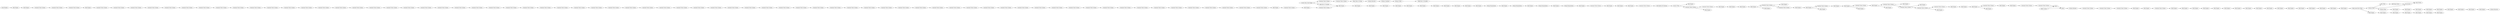 digraph {
	"5158314189522427130_37" [label="Constant Value Column"]
	"-2739878295547369211_128" [label="Rule Engine"]
	"5158314189522427130_33" [label="Constant Value Column"]
	"-2739878295547369211_229" [label="Constant Value Column"]
	"-2739878295547369211_217" [label="Column Filter"]
	"5158314189522427130_45" [label="Constant Value Column"]
	"-2739878295547369211_140" [label="Rule Engine"]
	"5158314189522427130_83" [label="Constant Value Column"]
	"-2739878295547369211_90" [label="Rule Engine"]
	"-2739878295547369211_232" [label="Constant Value Column"]
	"-2739878295547369211_130" [label="Constant Value Column"]
	"5158314189522427130_28" [label="Constant Value Column"]
	"-2739878295547369211_135" [label="Rule Engine"]
	"5158314189522427130_60" [label="Constant Value Column"]
	"-2739878295547369211_136" [label="Rule Engine"]
	"5158314189522427130_5" [label="Constant Value Column"]
	"-2739878295547369211_149" [label="Rule Engine"]
	"-2739878295547369211_195" [label="Rule Engine"]
	"5158314189522427130_70" [label="Constant Value Column"]
	"5158314189522427130_72" [label="Constant Value Column"]
	"-2739878295547369211_161" [label="Constant Value Column"]
	"-2739878295547369211_171" [label="Rule Engine"]
	"-2739878295547369211_150" [label="Rule Engine"]
	"-2739878295547369211_176" [label="Constant Value Column"]
	"5158314189522427130_49" [label="Constant Value Column"]
	"-2739878295547369211_219" [label="Rule Engine"]
	"5158314189522427130_4" [label="Constant Value Column"]
	"-2739878295547369211_122" [label="Rule Engine"]
	"5158314189522427130_47" [label="Constant Value Column"]
	"-2739878295547369211_218" [label="Column Resorter"]
	"-2739878295547369211_111" [label="Rule Engine"]
	"-2739878295547369211_119" [label="Rule Engine"]
	"5158314189522427130_61" [label="Constant Value Column"]
	"5158314189522427130_35" [label="Constant Value Column"]
	"5158314189522427130_19" [label="Constant Value Column"]
	"5158314189522427130_30" [label="Constant Value Column"]
	"-2739878295547369211_156" [label="Rule Engine"]
	"-2739878295547369211_121" [label="Rule Engine"]
	"-2739878295547369211_146" [label="Rule Engine"]
	"-2739878295547369211_170" [label="Rule Engine"]
	"-2739878295547369211_203" [label="Rule Engine"]
	"5158314189522427130_57" [label="Constant Value Column"]
	"5158314189522427130_7" [label="Constant Value Column"]
	"5158314189522427130_12" [label="Constant Value Column"]
	"-2739878295547369211_147" [label="Rule Engine"]
	"-2739878295547369211_172" [label="Rule Engine"]
	"-2739878295547369211_118" [label="Rule Engine"]
	"-2739878295547369211_239" [label="Constant Value Column"]
	"5158314189522427130_25" [label="Constant Value Column"]
	"5158314189522427130_31" [label="Constant Value Column"]
	"-2739878295547369211_103" [label="Rule Engine"]
	"-2739878295547369211_180" [label="Table Row to Variable"]
	"5158314189522427130_82" [label="Rule Engine"]
	"5158314189522427130_80" [label="Rule Engine"]
	"-2739878295547369211_114" [label="Rule Engine"]
	"-2739878295547369211_226" [label="String Manipulation"]
	"-2739878295547369211_228" [label="Rule Engine"]
	"5158314189522427130_22" [label="Constant Value Column"]
	"5158314189522427130_11" [label="Constant Value Column"]
	"5158314189522427130_53" [label="Constant Value Column"]
	"5158314189522427130_38" [label="Constant Value Column"]
	"-2739878295547369211_115" [label="Rule Engine"]
	"5158314189522427130_16" [label="Constant Value Column"]
	"-2739878295547369211_142" [label="Rule Engine"]
	"-2739878295547369211_87" [label="Rule Engine"]
	"-2739878295547369211_169" [label="Rule Engine"]
	"5158314189522427130_43" [label="Constant Value Column"]
	"-2739878295547369211_168" [label="Rule Engine"]
	"-2739878295547369211_167" [label="Excel Writer"]
	"-2739878295547369211_109" [label="Rule Engine"]
	"-2739878295547369211_91" [label="Rule Engine"]
	"-2739878295547369211_86" [label="Rule Engine"]
	"-2739878295547369211_131" [label="Constant Value Column"]
	"5158314189522427130_40" [label="Constant Value Column"]
	"-2739878295547369211_216" [label="Rule Engine"]
	"-2739878295547369211_165" [label="Rule Engine"]
	"5158314189522427130_55" [label="Constant Value Column"]
	"5158314189522427130_13" [label="Constant Value Column"]
	"5158314189522427130_14" [label="Constant Value Column"]
	"-2739878295547369211_143" [label="Rule Engine"]
	"5158314189522427130_34" [label="Constant Value Column"]
	"-2739878295547369211_102" [label="Rule Engine"]
	"5158314189522427130_24" [label="Constant Value Column"]
	"-2739878295547369211_100" [label="Rule Engine"]
	"-2739878295547369211_159" [label="Table Creator"]
	"5158314189522427130_36" [label="Constant Value Column"]
	"-2739878295547369211_132" [label="Rule Engine"]
	"-2739878295547369211_145" [label="Rule Engine"]
	"-2739878295547369211_117" [label="Rule Engine"]
	"5158314189522427130_59" [label="Constant Value Column"]
	"5158314189522427130_20" [label="Constant Value Column"]
	"5158314189522427130_44" [label="Constant Value Column"]
	"-2739878295547369211_236" [label="Constant Value Column"]
	"-2739878295547369211_209" [label="Rule Engine"]
	"-2739878295547369211_148" [label="Rule Engine"]
	"5158314189522427130_42" [label="Constant Value Column"]
	"5158314189522427130_71" [label="Constant Value Column"]
	"-2739878295547369211_83" [label="Rule Engine"]
	"-2739878295547369211_94" [label="Column Filter"]
	"-2739878295547369211_237" [label="Constant Value Column"]
	"-2739878295547369211_151" [label="Column Filter"]
	"-2739878295547369211_160" [label=Joiner]
	"-2739878295547369211_107" [label="Rule Engine"]
	"-2739878295547369211_158" [label=Joiner]
	"-2739878295547369211_144" [label="Rule Engine"]
	"-2739878295547369211_88" [label="Rule Engine"]
	"-2739878295547369211_96" [label="Rule Engine"]
	"-2739878295547369211_81" [label="Rule Engine"]
	"-2739878295547369211_220" [label="Rule Engine"]
	"5158314189522427130_74" [label="Constant Value Column"]
	"-2739878295547369211_1" [label="Excel Reader"]
	"-2739878295547369211_153" [label="Row Filter"]
	"-2739878295547369211_98" [label="Rule Engine"]
	"-2739878295547369211_125" [label="Constant Value Column"]
	"5158314189522427130_17" [label="Constant Value Column"]
	"-2739878295547369211_78" [label="Constant Value Column"]
	"5158314189522427130_54" [label="Constant Value Column"]
	"-2739878295547369211_187" [label="Constant Value Column"]
	"-2739878295547369211_210" [label="Rule Engine"]
	"5158314189522427130_8" [label="Constant Value Column"]
	"-2739878295547369211_113" [label="Rule Engine"]
	"5158314189522427130_26" [label="Constant Value Column"]
	"-2739878295547369211_105" [label="Rule Engine"]
	"-2739878295547369211_208" [label="Rule Engine"]
	"5158314189522427130_52" [label="Constant Value Column"]
	"5158314189522427130_46" [label="Constant Value Column"]
	"5158314189522427130_85" [label="Constant Value Column"]
	"-2739878295547369211_155" [label=Concatenate]
	"5158314189522427130_15" [label="Constant Value Column"]
	"5158314189522427130_18" [label="Constant Value Column"]
	"-2739878295547369211_101" [label="Rule Engine"]
	"-2739878295547369211_154" [label="Add Empty Rows"]
	"-2739878295547369211_110" [label="Rule Engine"]
	"5158314189522427130_62" [label="Constant Value Column"]
	"5158314189522427130_64" [label="Constant Value Column"]
	"-2739878295547369211_230" [label="Constant Value Column"]
	"-2739878295547369211_129" [label="Rule Engine"]
	"-2739878295547369211_181" [label="Date_Time to String"]
	"-2739878295547369211_116" [label="Rule Engine"]
	"-2739878295547369211_225" [label="String Manipulation"]
	"-2739878295547369211_80" [label="Rule Engine"]
	"-2739878295547369211_124" [label="Constant Value Column"]
	"5158314189522427130_50" [label="Constant Value Column"]
	"-2739878295547369211_224" [label="String Manipulation"]
	"-2739878295547369211_222" [label="Rule Engine"]
	"-2739878295547369211_211" [label="Rule Engine"]
	"5158314189522427130_48" [label="Constant Value Column"]
	"-2739878295547369211_183" [label="Constant Value Column"]
	"-2739878295547369211_178" [label="Create Date_Time Range"]
	"-2739878295547369211_189" [label="Column Rename"]
	"5158314189522427130_66" [label="Constant Value Column"]
	"5158314189522427130_9" [label="Constant Value Column"]
	"5158314189522427130_21" [label="Constant Value Column"]
	"-2739878295547369211_193" [label="Rule Engine"]
	"-2739878295547369211_207" [label="Rule Engine"]
	"-2739878295547369211_104" [label="Rule Engine"]
	"-2739878295547369211_233" [label="Constant Value Column"]
	"5158314189522427130_69" [label="Constant Value Column"]
	"-2739878295547369211_112" [label="Rule Engine"]
	"-2739878295547369211_84" [label="Rule Engine"]
	"-2739878295547369211_214" [label="Table Row to Variable"]
	"-2739878295547369211_204" [label="Rule Engine"]
	"-2739878295547369211_227" [label="String Manipulation"]
	"5158314189522427130_65" [label="Constant Value Column"]
	"-2739878295547369211_163" [label="Rule Engine"]
	"-2739878295547369211_185" [label="Column Combiner"]
	"-2739878295547369211_123" [label="Rule Engine"]
	"-2739878295547369211_231" [label="Constant Value Column"]
	"5158314189522427130_81" [label="Rule Engine"]
	"-2739878295547369211_205" [label="Rule_based Row Filter"]
	"-2739878295547369211_2" [label="Constant Value Column"]
	"-2739878295547369211_234" [label="Constant Value Column"]
	"5158314189522427130_51" [label="Constant Value Column"]
	"5158314189522427130_58" [label="Constant Value Column"]
	"-2739878295547369211_235" [label="Constant Value Column"]
	"5158314189522427130_39" [label="Constant Value Column"]
	"5158314189522427130_3" [label="Constant Value Column"]
	"-2739878295547369211_215" [label="Rule Engine"]
	"5158314189522427130_29" [label="Constant Value Column"]
	"5158314189522427130_56" [label="Constant Value Column"]
	"-2739878295547369211_134" [label="Rule Engine"]
	"-2739878295547369211_120" [label="Rule Engine"]
	"5158314189522427130_27" [label="Constant Value Column"]
	"5158314189522427130_68" [label="Constant Value Column"]
	"-2739878295547369211_82" [label="Rule Engine"]
	"-2739878295547369211_196" [label="Rule Engine"]
	"5158314189522427130_41" [label="Constant Value Column"]
	"-2739878295547369211_93" [label="Cell Splitter By Position"]
	"-2739878295547369211_206" [label="Rule Engine"]
	"5158314189522427130_63" [label="Constant Value Column"]
	"-2739878295547369211_182" [label="String to Path"]
	"-2739878295547369211_95" [label="Rule Engine"]
	"5158314189522427130_10" [label="Constant Value Column"]
	"-2739878295547369211_164" [label="Rule Engine"]
	"-2739878295547369211_76" [label="Constant Value Column"]
	"5158314189522427130_67" [label="Constant Value Column"]
	"5158314189522427130_32" [label="Constant Value Column"]
	"-2739878295547369211_70" [label="Constant Value Column"]
	"-2739878295547369211_85" [label="Rule Engine"]
	"-2739878295547369211_221" [label="Rule Engine"]
	"-2739878295547369211_238" [label="Constant Value Column"]
	"-2739878295547369211_138" [label="Rule Engine"]
	"-2739878295547369211_173" [label="Rule Engine"]
	"-2739878295547369211_186" [label="Column Resorter"]
	"5158314189522427130_23" [label="Constant Value Column"]
	"-2739878295547369211_209" -> "-2739878295547369211_210"
	"-2739878295547369211_98" -> "-2739878295547369211_100"
	"5158314189522427130_19" -> "5158314189522427130_20"
	"-2739878295547369211_221" -> "-2739878295547369211_218"
	"5158314189522427130_67" -> "5158314189522427130_68"
	"-2739878295547369211_226" -> "-2739878295547369211_172"
	"-2739878295547369211_86" -> "-2739878295547369211_85"
	"-2739878295547369211_207" -> "-2739878295547369211_208"
	"-2739878295547369211_85" -> "-2739878295547369211_88"
	"-2739878295547369211_220" -> "-2739878295547369211_222"
	"-2739878295547369211_204" -> "-2739878295547369211_78"
	"-2739878295547369211_186" -> "-2739878295547369211_185"
	"-2739878295547369211_149" -> "-2739878295547369211_205"
	"-2739878295547369211_227" -> "-2739878295547369211_173"
	"5158314189522427130_64" -> "5158314189522427130_65"
	"-2739878295547369211_154" -> "-2739878295547369211_155"
	"-2739878295547369211_178" -> "-2739878295547369211_187"
	"-2739878295547369211_232" -> "-2739878295547369211_104"
	"-2739878295547369211_195" -> "-2739878295547369211_193"
	"-2739878295547369211_210" -> "-2739878295547369211_211"
	"5158314189522427130_66" -> "5158314189522427130_67"
	"-2739878295547369211_158" -> "-2739878295547369211_160"
	"5158314189522427130_13" -> "5158314189522427130_15"
	"-2739878295547369211_82" -> "-2739878295547369211_87"
	"-2739878295547369211_165" -> "-2739878295547369211_224"
	"-2739878295547369211_187" -> "-2739878295547369211_183"
	"-2739878295547369211_161" -> "-2739878295547369211_130"
	"-2739878295547369211_93" -> "-2739878295547369211_94"
	"5158314189522427130_27" -> "5158314189522427130_83"
	"-2739878295547369211_180" -> "-2739878295547369211_167"
	"-2739878295547369211_230" -> "-2739878295547369211_121"
	"-2739878295547369211_128" -> "-2739878295547369211_129"
	"5158314189522427130_16" -> "5158314189522427130_17"
	"5158314189522427130_61" -> "5158314189522427130_62"
	"-2739878295547369211_206" -> "-2739878295547369211_207"
	"-2739878295547369211_104" -> "-2739878295547369211_122"
	"5158314189522427130_52" -> "5158314189522427130_53"
	"-2739878295547369211_116" -> "-2739878295547369211_117"
	"5158314189522427130_18" -> "5158314189522427130_19"
	"-2739878295547369211_84" -> "-2739878295547369211_86"
	"-2739878295547369211_159" -> "-2739878295547369211_160"
	"5158314189522427130_70" -> "5158314189522427130_71"
	"-2739878295547369211_173" -> "-2739878295547369211_2"
	"-2739878295547369211_1" -> "5158314189522427130_81"
	"-2739878295547369211_236" -> "-2739878295547369211_237"
	"-2739878295547369211_117" -> "-2739878295547369211_239"
	"-2739878295547369211_169" -> "-2739878295547369211_144"
	"-2739878295547369211_83" -> "-2739878295547369211_84"
	"-2739878295547369211_151" -> "-2739878295547369211_153"
	"-2739878295547369211_94" -> "-2739878295547369211_229"
	"-2739878295547369211_178" -> "-2739878295547369211_214"
	"5158314189522427130_45" -> "5158314189522427130_46"
	"-2739878295547369211_155" -> "-2739878295547369211_167"
	"-2739878295547369211_122" -> "-2739878295547369211_233"
	"5158314189522427130_10" -> "5158314189522427130_11"
	"-2739878295547369211_123" -> "-2739878295547369211_234"
	"-2739878295547369211_233" -> "-2739878295547369211_107"
	"-2739878295547369211_164" -> "-2739878295547369211_165"
	"-2739878295547369211_121" -> "-2739878295547369211_98"
	"-2739878295547369211_78" -> "-2739878295547369211_80"
	"5158314189522427130_53" -> "5158314189522427130_54"
	"-2739878295547369211_193" -> "-2739878295547369211_215"
	"-2739878295547369211_216" -> "-2739878295547369211_219"
	"-2739878295547369211_231" -> "-2739878295547369211_103"
	"5158314189522427130_44" -> "5158314189522427130_45"
	"5158314189522427130_5" -> "5158314189522427130_82"
	"-2739878295547369211_205" -> "-2739878295547369211_228"
	"5158314189522427130_17" -> "5158314189522427130_18"
	"-2739878295547369211_160" -> "-2739878295547369211_189"
	"-2739878295547369211_143" -> "-2739878295547369211_169"
	"-2739878295547369211_183" -> "-2739878295547369211_181"
	"-2739878295547369211_142" -> "-2739878295547369211_168"
	"-2739878295547369211_130" -> "-2739878295547369211_131"
	"-2739878295547369211_132" -> "-2739878295547369211_134"
	"5158314189522427130_28" -> "5158314189522427130_29"
	"-2739878295547369211_237" -> "-2739878295547369211_238"
	"5158314189522427130_50" -> "5158314189522427130_51"
	"-2739878295547369211_91" -> "-2739878295547369211_70"
	"5158314189522427130_20" -> "5158314189522427130_21"
	"-2739878295547369211_150" -> "-2739878295547369211_149"
	"-2739878295547369211_81" -> "-2739878295547369211_82"
	"-2739878295547369211_235" -> "-2739878295547369211_112"
	"5158314189522427130_7" -> "5158314189522427130_9"
	"-2739878295547369211_176" -> "-2739878295547369211_132"
	"5158314189522427130_71" -> "5158314189522427130_72"
	"-2739878295547369211_119" -> "-2739878295547369211_120"
	"5158314189522427130_58" -> "5158314189522427130_59"
	"5158314189522427130_23" -> "5158314189522427130_24"
	"-2739878295547369211_136" -> "-2739878295547369211_143"
	"-2739878295547369211_146" -> "-2739878295547369211_148"
	"-2739878295547369211_151" -> "-2739878295547369211_217"
	"-2739878295547369211_94" -> "-2739878295547369211_95"
	"5158314189522427130_32" -> "5158314189522427130_33"
	"-2739878295547369211_205" -> "-2739878295547369211_151"
	"-2739878295547369211_88" -> "-2739878295547369211_163"
	"5158314189522427130_40" -> "5158314189522427130_41"
	"-2739878295547369211_229" -> "-2739878295547369211_96"
	"5158314189522427130_30" -> "5158314189522427130_31"
	"-2739878295547369211_101" -> "-2739878295547369211_102"
	"-2739878295547369211_90" -> "-2739878295547369211_91"
	"-2739878295547369211_123" -> "-2739878295547369211_109"
	"-2739878295547369211_80" -> "-2739878295547369211_81"
	"5158314189522427130_42" -> "5158314189522427130_43"
	"-2739878295547369211_222" -> "-2739878295547369211_221"
	"5158314189522427130_54" -> "5158314189522427130_55"
	"-2739878295547369211_145" -> "-2739878295547369211_146"
	"5158314189522427130_83" -> "5158314189522427130_28"
	"-2739878295547369211_70" -> "-2739878295547369211_93"
	"5158314189522427130_31" -> "5158314189522427130_32"
	"5158314189522427130_80" -> "5158314189522427130_3"
	"-2739878295547369211_159" -> "-2739878295547369211_158"
	"5158314189522427130_41" -> "5158314189522427130_42"
	"-2739878295547369211_107" -> "-2739878295547369211_123"
	"5158314189522427130_55" -> "5158314189522427130_56"
	"5158314189522427130_38" -> "5158314189522427130_39"
	"5158314189522427130_26" -> "5158314189522427130_27"
	"-2739878295547369211_138" -> "-2739878295547369211_140"
	"-2739878295547369211_122" -> "-2739878295547369211_105"
	"-2739878295547369211_87" -> "-2739878295547369211_83"
	"5158314189522427130_59" -> "5158314189522427130_60"
	"-2739878295547369211_208" -> "-2739878295547369211_209"
	"-2739878295547369211_217" -> "-2739878295547369211_196"
	"5158314189522427130_34" -> "5158314189522427130_35"
	"-2739878295547369211_125" -> "-2739878295547369211_124"
	"5158314189522427130_74" -> "-2739878295547369211_203"
	"5158314189522427130_48" -> "5158314189522427130_49"
	"5158314189522427130_68" -> "5158314189522427130_69"
	"-2739878295547369211_151" -> "-2739878295547369211_155"
	"5158314189522427130_37" -> "5158314189522427130_38"
	"-2739878295547369211_148" -> "-2739878295547369211_147"
	"-2739878295547369211_225" -> "-2739878295547369211_171"
	"-2739878295547369211_172" -> "-2739878295547369211_227"
	"-2739878295547369211_129" -> "-2739878295547369211_176"
	"-2739878295547369211_181" -> "-2739878295547369211_186"
	"-2739878295547369211_234" -> "-2739878295547369211_110"
	"5158314189522427130_82" -> "5158314189522427130_7"
	"5158314189522427130_9" -> "5158314189522427130_8"
	"-2739878295547369211_224" -> "-2739878295547369211_170"
	"5158314189522427130_12" -> "5158314189522427130_16"
	"-2739878295547369211_215" -> "-2739878295547369211_216"
	"5158314189522427130_21" -> "5158314189522427130_22"
	"5158314189522427130_49" -> "5158314189522427130_50"
	"5158314189522427130_35" -> "5158314189522427130_36"
	"-2739878295547369211_124" -> "-2739878295547369211_158"
	"-2739878295547369211_228" -> "-2739878295547369211_206"
	"5158314189522427130_46" -> "5158314189522427130_47"
	"5158314189522427130_14" -> "5158314189522427130_12"
	"-2739878295547369211_144" -> "-2739878295547369211_145"
	"-2739878295547369211_171" -> "-2739878295547369211_226"
	"-2739878295547369211_214" -> "-2739878295547369211_80"
	"5158314189522427130_39" -> "5158314189522427130_40"
	"5158314189522427130_63" -> "5158314189522427130_64"
	"5158314189522427130_57" -> "5158314189522427130_58"
	"-2739878295547369211_117" -> "-2739878295547369211_118"
	"5158314189522427130_8" -> "5158314189522427130_10"
	"-2739878295547369211_101" -> "-2739878295547369211_231"
	"-2739878295547369211_189" -> "-2739878295547369211_161"
	"-2739878295547369211_131" -> "-2739878295547369211_128"
	"5158314189522427130_3" -> "5158314189522427130_4"
	"-2739878295547369211_168" -> "-2739878295547369211_138"
	"5158314189522427130_43" -> "5158314189522427130_44"
	"-2739878295547369211_170" -> "-2739878295547369211_225"
	"5158314189522427130_24" -> "5158314189522427130_25"
	"5158314189522427130_33" -> "5158314189522427130_34"
	"-2739878295547369211_239" -> "-2739878295547369211_119"
	"-2739878295547369211_185" -> "-2739878295547369211_182"
	"-2739878295547369211_236" -> "-2739878295547369211_113"
	"5158314189522427130_47" -> "5158314189522427130_48"
	"-2739878295547369211_134" -> "-2739878295547369211_135"
	"5158314189522427130_29" -> "5158314189522427130_30"
	"5158314189522427130_22" -> "5158314189522427130_23"
	"-2739878295547369211_76" -> "-2739878295547369211_204"
	"5158314189522427130_11" -> "5158314189522427130_13"
	"5158314189522427130_81" -> "5158314189522427130_80"
	"-2739878295547369211_147" -> "-2739878295547369211_150"
	"-2739878295547369211_237" -> "-2739878295547369211_114"
	"-2739878295547369211_120" -> "-2739878295547369211_125"
	"5158314189522427130_4" -> "5158314189522427130_5"
	"-2739878295547369211_135" -> "-2739878295547369211_142"
	"5158314189522427130_25" -> "5158314189522427130_26"
	"-2739878295547369211_231" -> "-2739878295547369211_232"
	"-2739878295547369211_182" -> "-2739878295547369211_180"
	"-2739878295547369211_203" -> "-2739878295547369211_76"
	"-2739878295547369211_219" -> "-2739878295547369211_220"
	"5158314189522427130_51" -> "5158314189522427130_52"
	"5158314189522427130_85" -> "5158314189522427130_74"
	"-2739878295547369211_115" -> "-2739878295547369211_116"
	"5158314189522427130_65" -> "5158314189522427130_66"
	"-2739878295547369211_110" -> "-2739878295547369211_111"
	"-2739878295547369211_2" -> "-2739878295547369211_156"
	"5158314189522427130_36" -> "5158314189522427130_37"
	"5158314189522427130_15" -> "5158314189522427130_14"
	"-2739878295547369211_229" -> "-2739878295547369211_230"
	"-2739878295547369211_156" -> "-2739878295547369211_90"
	"-2739878295547369211_196" -> "-2739878295547369211_195"
	"-2739878295547369211_110" -> "-2739878295547369211_235"
	"-2739878295547369211_140" -> "-2739878295547369211_136"
	"5158314189522427130_56" -> "5158314189522427130_57"
	"-2739878295547369211_163" -> "-2739878295547369211_164"
	"-2739878295547369211_235" -> "-2739878295547369211_236"
	"5158314189522427130_69" -> "5158314189522427130_70"
	"5158314189522427130_72" -> "5158314189522427130_85"
	"-2739878295547369211_238" -> "-2739878295547369211_115"
	"-2739878295547369211_100" -> "-2739878295547369211_101"
	"5158314189522427130_60" -> "5158314189522427130_61"
	"5158314189522427130_62" -> "5158314189522427130_63"
	"-2739878295547369211_153" -> "-2739878295547369211_154"
	rankdir=LR
}
